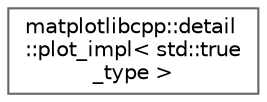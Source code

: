 digraph "Graphical Class Hierarchy"
{
 // LATEX_PDF_SIZE
  bgcolor="transparent";
  edge [fontname=Helvetica,fontsize=10,labelfontname=Helvetica,labelfontsize=10];
  node [fontname=Helvetica,fontsize=10,shape=box,height=0.2,width=0.4];
  rankdir="LR";
  Node0 [id="Node000000",label="matplotlibcpp::detail\l::plot_impl\< std::true\l_type \>",height=0.2,width=0.4,color="grey40", fillcolor="white", style="filled",URL="$structmatplotlibcpp_1_1detail_1_1plot__impl_3_01std_1_1true__type_01_4.html",tooltip=" "];
}
